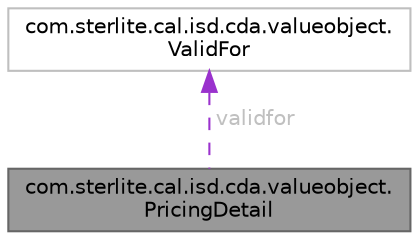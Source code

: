 digraph "com.sterlite.cal.isd.cda.valueobject.PricingDetail"
{
 // LATEX_PDF_SIZE
  bgcolor="transparent";
  edge [fontname=Helvetica,fontsize=10,labelfontname=Helvetica,labelfontsize=10];
  node [fontname=Helvetica,fontsize=10,shape=box,height=0.2,width=0.4];
  Node1 [id="Node000001",label="com.sterlite.cal.isd.cda.valueobject.\lPricingDetail",height=0.2,width=0.4,color="gray40", fillcolor="grey60", style="filled", fontcolor="black",tooltip=" "];
  Node2 -> Node1 [id="edge1_Node000001_Node000002",dir="back",color="darkorchid3",style="dashed",tooltip=" ",label=" validfor",fontcolor="grey" ];
  Node2 [id="Node000002",label="com.sterlite.cal.isd.cda.valueobject.\lValidFor",height=0.2,width=0.4,color="grey75", fillcolor="white", style="filled",URL="$classcom_1_1sterlite_1_1cal_1_1isd_1_1cda_1_1valueobject_1_1_valid_for.html",tooltip=" "];
}
